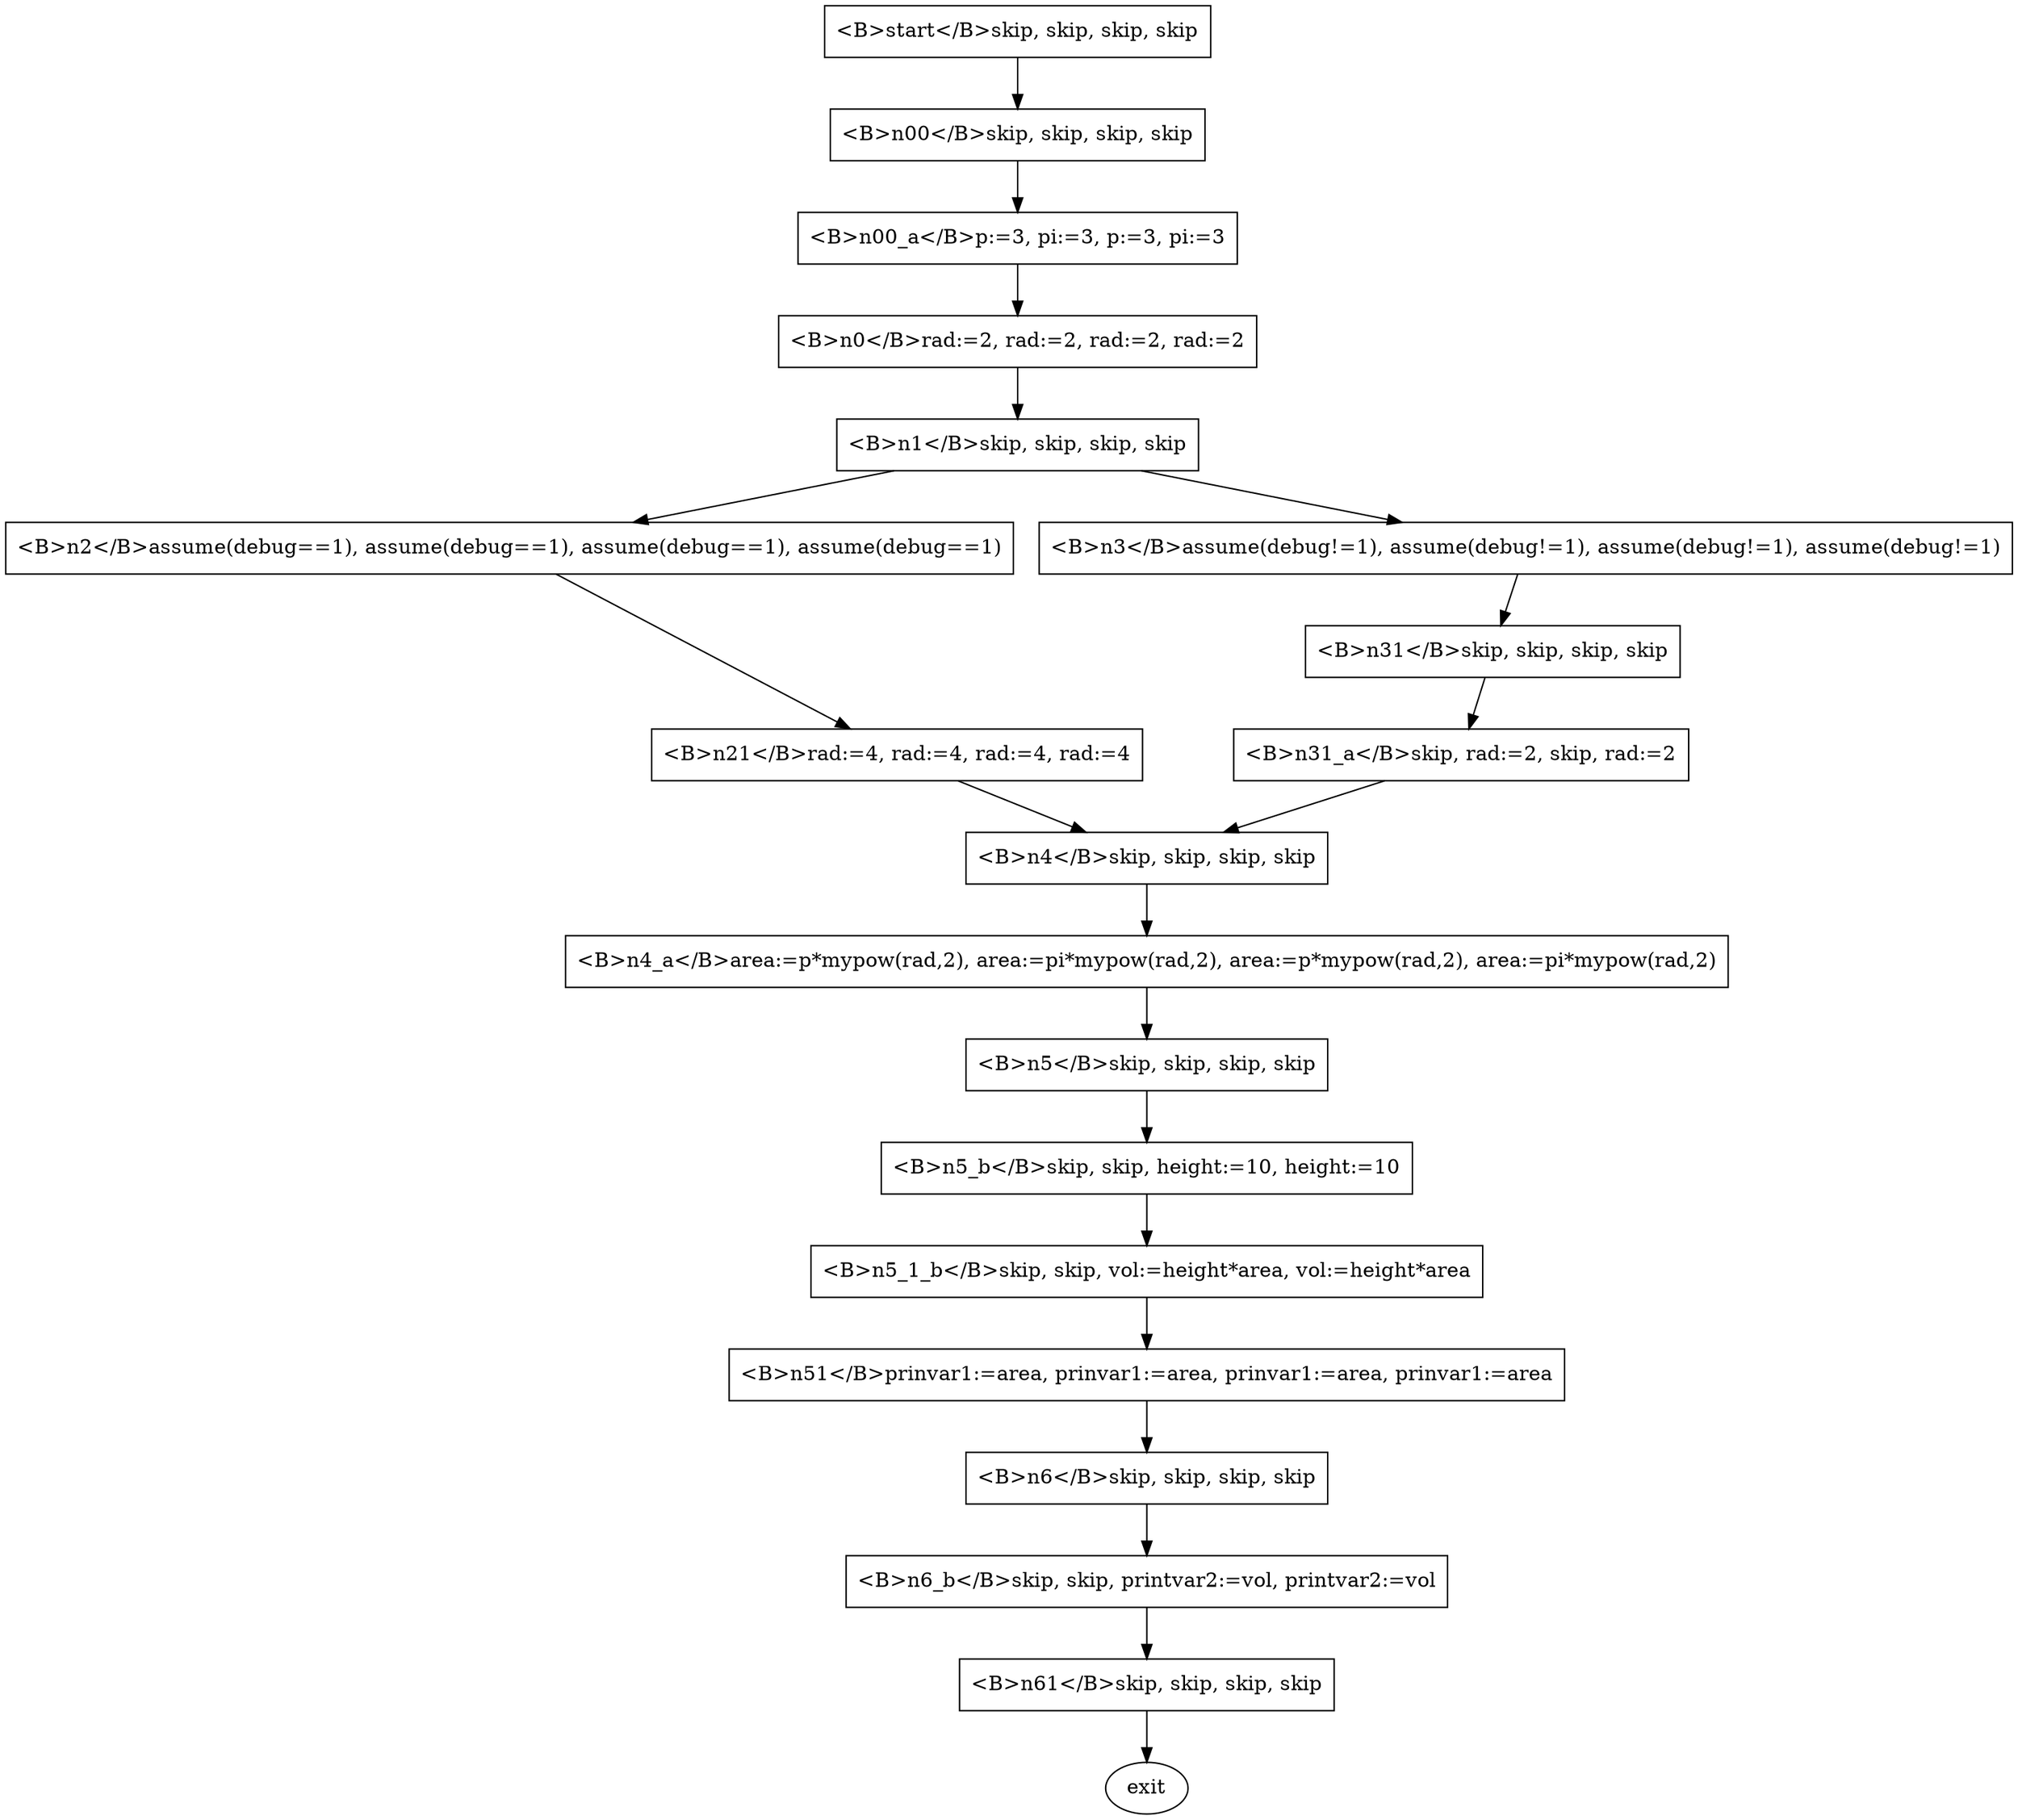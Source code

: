 digraph product {
n0 [label="<B>n0</B>rad:=2, rad:=2, rad:=2, rad:=2", shape=box]
n0 -> n1
n00 [label="<B>n00</B>skip, skip, skip, skip", shape=box]
n00 -> n00_a
n00_a [label="<B>n00_a</B>p:=3, pi:=3, p:=3, pi:=3", shape=box]
n00_a -> n0
n1 [label="<B>n1</B>skip, skip, skip, skip", shape=box]
n1 -> n2
n1 -> n3
n2 [label="<B>n2</B>assume(debug==1), assume(debug==1), assume(debug==1), assume(debug==1)", shape=box]
n2 -> n21
n21 [label="<B>n21</B>rad:=4, rad:=4, rad:=4, rad:=4", shape=box]
n21 -> n4
n3 [label="<B>n3</B>assume(debug!=1), assume(debug!=1), assume(debug!=1), assume(debug!=1)", shape=box]
n3 -> n31
n31 [label="<B>n31</B>skip, skip, skip, skip", shape=box]
n31 -> n31_a
n31_a [label="<B>n31_a</B>skip, rad:=2, skip, rad:=2", shape=box]
n31_a -> n4
n4 [label="<B>n4</B>skip, skip, skip, skip", shape=box]
n4 -> n4_a
n4_a [label="<B>n4_a</B>area:=p*mypow(rad,2), area:=pi*mypow(rad,2), area:=p*mypow(rad,2), area:=pi*mypow(rad,2)", shape=box]
n4_a -> n5
n5 [label="<B>n5</B>skip, skip, skip, skip", shape=box]
n5 -> n5_b
n51 [label="<B>n51</B>prinvar1:=area, prinvar1:=area, prinvar1:=area, prinvar1:=area", shape=box]
n51 -> n6
n5_1_b [label="<B>n5_1_b</B>skip, skip, vol:=height*area, vol:=height*area", shape=box]
n5_1_b -> n51
n5_b [label="<B>n5_b</B>skip, skip, height:=10, height:=10", shape=box]
n5_b -> n5_1_b
n6 [label="<B>n6</B>skip, skip, skip, skip", shape=box]
n6 -> n6_b
n61 [label="<B>n61</B>skip, skip, skip, skip", shape=box]
n61 -> exit
n6_b [label="<B>n6_b</B>skip, skip, printvar2:=vol, printvar2:=vol", shape=box]
n6_b -> n61
start [label="<B>start</B>skip, skip, skip, skip", shape=box]
start -> n00
}

